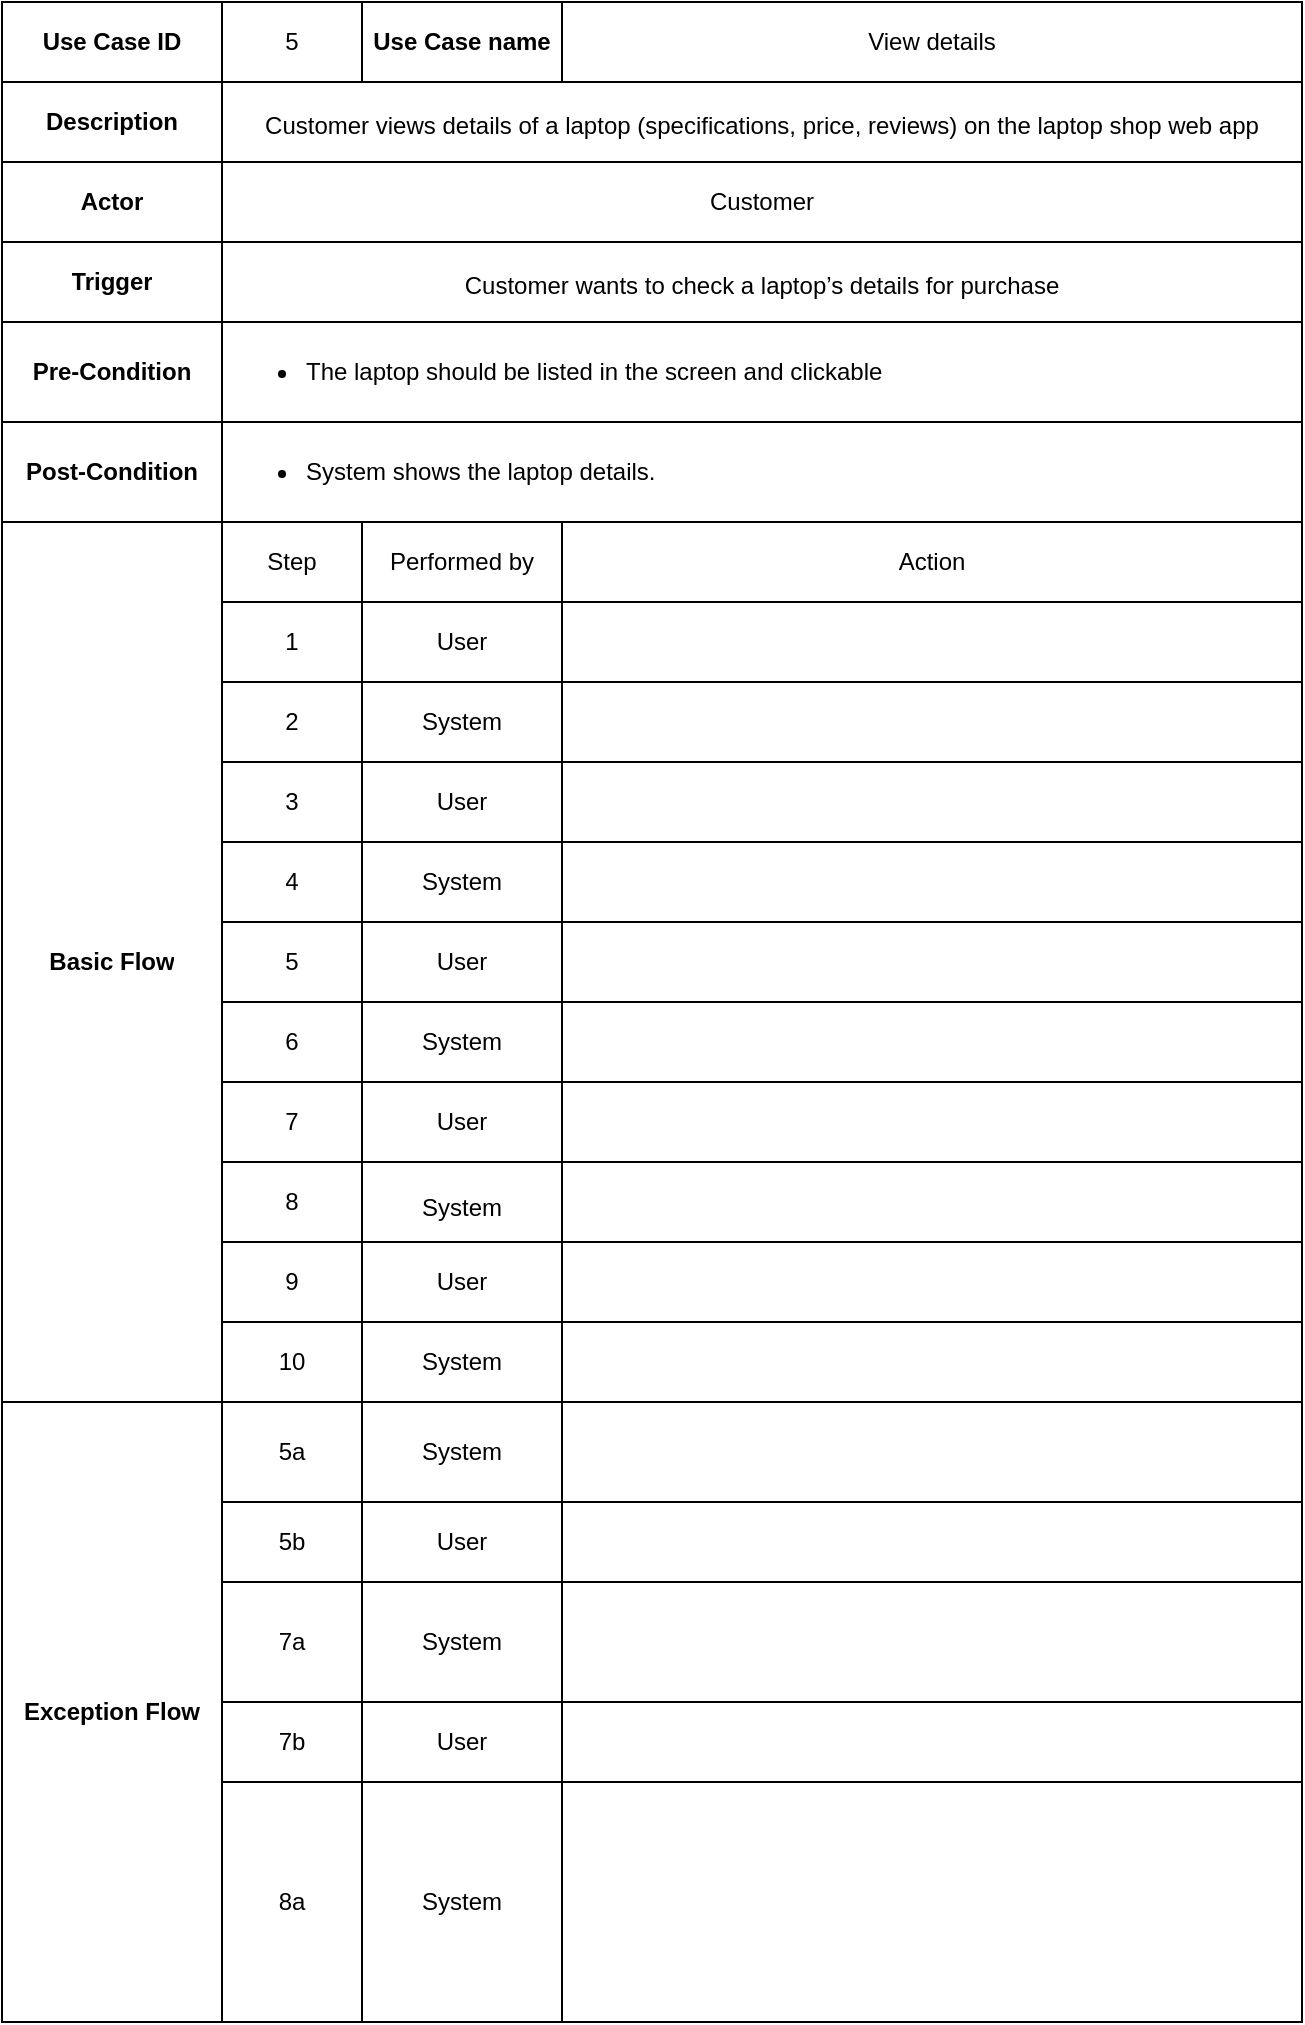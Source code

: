 <mxfile version="27.0.2">
  <diagram name="Page-1" id="ASFCGlIycIVfyBQZ6pwf">
    <mxGraphModel dx="843" dy="532" grid="1" gridSize="10" guides="1" tooltips="1" connect="1" arrows="1" fold="1" page="1" pageScale="1" pageWidth="850" pageHeight="1100" math="0" shadow="0">
      <root>
        <mxCell id="0" />
        <mxCell id="1" parent="0" />
        <mxCell id="yJRBSIRvezlMBspHAgBc-1" value="" style="shape=table;startSize=0;container=1;collapsible=0;childLayout=tableLayout;" parent="1" vertex="1">
          <mxGeometry x="90" y="160" width="650" height="1010.0" as="geometry" />
        </mxCell>
        <mxCell id="yJRBSIRvezlMBspHAgBc-2" value="" style="shape=tableRow;horizontal=0;startSize=0;swimlaneHead=0;swimlaneBody=0;strokeColor=inherit;top=0;left=0;bottom=0;right=0;collapsible=0;dropTarget=0;fillColor=none;points=[[0,0.5],[1,0.5]];portConstraint=eastwest;" parent="yJRBSIRvezlMBspHAgBc-1" vertex="1">
          <mxGeometry width="650" height="40" as="geometry" />
        </mxCell>
        <mxCell id="yJRBSIRvezlMBspHAgBc-3" value="Use Case ID" style="shape=partialRectangle;html=1;whiteSpace=wrap;connectable=0;strokeColor=inherit;overflow=hidden;fillColor=none;top=0;left=0;bottom=0;right=0;pointerEvents=1;fontStyle=1" parent="yJRBSIRvezlMBspHAgBc-2" vertex="1">
          <mxGeometry width="110" height="40" as="geometry">
            <mxRectangle width="110" height="40" as="alternateBounds" />
          </mxGeometry>
        </mxCell>
        <mxCell id="yJRBSIRvezlMBspHAgBc-4" value="5" style="shape=partialRectangle;html=1;whiteSpace=wrap;connectable=0;strokeColor=inherit;overflow=hidden;fillColor=none;top=0;left=0;bottom=0;right=0;pointerEvents=1;" parent="yJRBSIRvezlMBspHAgBc-2" vertex="1">
          <mxGeometry x="110" width="70" height="40" as="geometry">
            <mxRectangle width="70" height="40" as="alternateBounds" />
          </mxGeometry>
        </mxCell>
        <mxCell id="yJRBSIRvezlMBspHAgBc-5" value="Use Case name" style="shape=partialRectangle;html=1;whiteSpace=wrap;connectable=0;strokeColor=inherit;overflow=hidden;fillColor=none;top=0;left=0;bottom=0;right=0;pointerEvents=1;fontStyle=1" parent="yJRBSIRvezlMBspHAgBc-2" vertex="1">
          <mxGeometry x="180" width="100" height="40" as="geometry">
            <mxRectangle width="100" height="40" as="alternateBounds" />
          </mxGeometry>
        </mxCell>
        <mxCell id="yJRBSIRvezlMBspHAgBc-6" value="View details" style="shape=partialRectangle;html=1;whiteSpace=wrap;connectable=0;strokeColor=inherit;overflow=hidden;fillColor=none;top=0;left=0;bottom=0;right=0;pointerEvents=1;" parent="yJRBSIRvezlMBspHAgBc-2" vertex="1">
          <mxGeometry x="280" width="370" height="40" as="geometry">
            <mxRectangle width="370" height="40" as="alternateBounds" />
          </mxGeometry>
        </mxCell>
        <mxCell id="yJRBSIRvezlMBspHAgBc-7" style="shape=tableRow;horizontal=0;startSize=0;swimlaneHead=0;swimlaneBody=0;strokeColor=inherit;top=0;left=0;bottom=0;right=0;collapsible=0;dropTarget=0;fillColor=none;points=[[0,0.5],[1,0.5]];portConstraint=eastwest;align=left;" parent="yJRBSIRvezlMBspHAgBc-1" vertex="1">
          <mxGeometry y="40" width="650" height="40" as="geometry" />
        </mxCell>
        <mxCell id="yJRBSIRvezlMBspHAgBc-8" value="Description" style="shape=partialRectangle;html=1;whiteSpace=wrap;connectable=0;strokeColor=inherit;overflow=hidden;fillColor=none;top=0;left=0;bottom=0;right=0;pointerEvents=1;fontStyle=1" parent="yJRBSIRvezlMBspHAgBc-7" vertex="1">
          <mxGeometry width="110" height="40" as="geometry">
            <mxRectangle width="110" height="40" as="alternateBounds" />
          </mxGeometry>
        </mxCell>
        <mxCell id="yJRBSIRvezlMBspHAgBc-9" value="&lt;p style=&quot;white-space: pre-wrap;&quot; dir=&quot;auto&quot;&gt;Customer views details of a laptop (specifications, price, reviews) on the laptop shop web app&lt;/p&gt;" style="shape=partialRectangle;html=1;whiteSpace=wrap;connectable=0;strokeColor=inherit;overflow=hidden;fillColor=none;top=0;left=0;bottom=0;right=0;pointerEvents=1;rowspan=1;colspan=3;align=center;spacingLeft=0;spacing=2;spacingRight=0;spacingBottom=0;spacingTop=0;" parent="yJRBSIRvezlMBspHAgBc-7" vertex="1">
          <mxGeometry x="110" width="540" height="40" as="geometry">
            <mxRectangle width="70" height="40" as="alternateBounds" />
          </mxGeometry>
        </mxCell>
        <mxCell id="yJRBSIRvezlMBspHAgBc-10" style="shape=partialRectangle;html=1;whiteSpace=wrap;connectable=0;strokeColor=inherit;overflow=hidden;fillColor=none;top=0;left=0;bottom=0;right=0;pointerEvents=1;" parent="yJRBSIRvezlMBspHAgBc-7" vertex="1" visible="0">
          <mxGeometry x="180" width="100" height="40" as="geometry">
            <mxRectangle width="100" height="40" as="alternateBounds" />
          </mxGeometry>
        </mxCell>
        <mxCell id="yJRBSIRvezlMBspHAgBc-11" style="shape=partialRectangle;html=1;whiteSpace=wrap;connectable=0;strokeColor=inherit;overflow=hidden;fillColor=none;top=0;left=0;bottom=0;right=0;pointerEvents=1;" parent="yJRBSIRvezlMBspHAgBc-7" vertex="1" visible="0">
          <mxGeometry x="280" width="370" height="40" as="geometry">
            <mxRectangle width="370" height="40" as="alternateBounds" />
          </mxGeometry>
        </mxCell>
        <mxCell id="yJRBSIRvezlMBspHAgBc-12" value="" style="shape=tableRow;horizontal=0;startSize=0;swimlaneHead=0;swimlaneBody=0;strokeColor=inherit;top=0;left=0;bottom=0;right=0;collapsible=0;dropTarget=0;fillColor=none;points=[[0,0.5],[1,0.5]];portConstraint=eastwest;" parent="yJRBSIRvezlMBspHAgBc-1" vertex="1">
          <mxGeometry y="80" width="650" height="40" as="geometry" />
        </mxCell>
        <mxCell id="yJRBSIRvezlMBspHAgBc-13" value="Actor" style="shape=partialRectangle;html=1;whiteSpace=wrap;connectable=0;strokeColor=inherit;overflow=hidden;fillColor=none;top=0;left=0;bottom=0;right=0;pointerEvents=1;fontStyle=1" parent="yJRBSIRvezlMBspHAgBc-12" vertex="1">
          <mxGeometry width="110" height="40" as="geometry">
            <mxRectangle width="110" height="40" as="alternateBounds" />
          </mxGeometry>
        </mxCell>
        <mxCell id="yJRBSIRvezlMBspHAgBc-14" value="Customer" style="shape=partialRectangle;html=1;whiteSpace=wrap;connectable=0;strokeColor=inherit;overflow=hidden;fillColor=none;top=0;left=0;bottom=0;right=0;pointerEvents=1;rowspan=1;colspan=3;align=center;spacingLeft=0;spacing=2;spacingRight=0;spacingBottom=0;spacingTop=0;" parent="yJRBSIRvezlMBspHAgBc-12" vertex="1">
          <mxGeometry x="110" width="540" height="40" as="geometry">
            <mxRectangle width="70" height="40" as="alternateBounds" />
          </mxGeometry>
        </mxCell>
        <mxCell id="yJRBSIRvezlMBspHAgBc-15" value="" style="shape=partialRectangle;html=1;whiteSpace=wrap;connectable=0;strokeColor=inherit;overflow=hidden;fillColor=none;top=0;left=0;bottom=0;right=0;pointerEvents=1;" parent="yJRBSIRvezlMBspHAgBc-12" vertex="1" visible="0">
          <mxGeometry x="180" width="100" height="40" as="geometry">
            <mxRectangle width="100" height="40" as="alternateBounds" />
          </mxGeometry>
        </mxCell>
        <mxCell id="yJRBSIRvezlMBspHAgBc-16" value="" style="shape=partialRectangle;html=1;whiteSpace=wrap;connectable=0;strokeColor=inherit;overflow=hidden;fillColor=none;top=0;left=0;bottom=0;right=0;pointerEvents=1;" parent="yJRBSIRvezlMBspHAgBc-12" vertex="1" visible="0">
          <mxGeometry x="280" width="370" height="40" as="geometry">
            <mxRectangle width="370" height="40" as="alternateBounds" />
          </mxGeometry>
        </mxCell>
        <mxCell id="yJRBSIRvezlMBspHAgBc-17" style="shape=tableRow;horizontal=0;startSize=0;swimlaneHead=0;swimlaneBody=0;strokeColor=inherit;top=0;left=0;bottom=0;right=0;collapsible=0;dropTarget=0;fillColor=none;points=[[0,0.5],[1,0.5]];portConstraint=eastwest;" parent="yJRBSIRvezlMBspHAgBc-1" vertex="1">
          <mxGeometry y="120" width="650" height="40" as="geometry" />
        </mxCell>
        <mxCell id="yJRBSIRvezlMBspHAgBc-18" value="Trigger" style="shape=partialRectangle;html=1;whiteSpace=wrap;connectable=0;strokeColor=inherit;overflow=hidden;fillColor=none;top=0;left=0;bottom=0;right=0;pointerEvents=1;fontStyle=1" parent="yJRBSIRvezlMBspHAgBc-17" vertex="1">
          <mxGeometry width="110" height="40" as="geometry">
            <mxRectangle width="110" height="40" as="alternateBounds" />
          </mxGeometry>
        </mxCell>
        <mxCell id="yJRBSIRvezlMBspHAgBc-19" value="&lt;p style=&quot;white-space: pre-wrap;&quot; dir=&quot;auto&quot;&gt;Customer wants to check a laptop’s details for purchase&lt;/p&gt;" style="shape=partialRectangle;html=1;whiteSpace=wrap;connectable=0;strokeColor=inherit;overflow=hidden;fillColor=none;top=0;left=0;bottom=0;right=0;pointerEvents=1;rowspan=1;colspan=3;align=center;spacingLeft=0;spacing=2;spacingRight=0;spacingBottom=0;spacingTop=0;" parent="yJRBSIRvezlMBspHAgBc-17" vertex="1">
          <mxGeometry x="110" width="540" height="40" as="geometry">
            <mxRectangle width="70" height="40" as="alternateBounds" />
          </mxGeometry>
        </mxCell>
        <mxCell id="yJRBSIRvezlMBspHAgBc-20" style="shape=partialRectangle;html=1;whiteSpace=wrap;connectable=0;strokeColor=inherit;overflow=hidden;fillColor=none;top=0;left=0;bottom=0;right=0;pointerEvents=1;" parent="yJRBSIRvezlMBspHAgBc-17" vertex="1" visible="0">
          <mxGeometry x="180" width="100" height="40" as="geometry">
            <mxRectangle width="100" height="40" as="alternateBounds" />
          </mxGeometry>
        </mxCell>
        <mxCell id="yJRBSIRvezlMBspHAgBc-21" style="shape=partialRectangle;html=1;whiteSpace=wrap;connectable=0;strokeColor=inherit;overflow=hidden;fillColor=none;top=0;left=0;bottom=0;right=0;pointerEvents=1;" parent="yJRBSIRvezlMBspHAgBc-17" vertex="1" visible="0">
          <mxGeometry x="280" width="370" height="40" as="geometry">
            <mxRectangle width="370" height="40" as="alternateBounds" />
          </mxGeometry>
        </mxCell>
        <mxCell id="yJRBSIRvezlMBspHAgBc-22" value="" style="shape=tableRow;horizontal=0;startSize=0;swimlaneHead=0;swimlaneBody=0;strokeColor=inherit;top=0;left=0;bottom=0;right=0;collapsible=0;dropTarget=0;fillColor=none;points=[[0,0.5],[1,0.5]];portConstraint=eastwest;" parent="yJRBSIRvezlMBspHAgBc-1" vertex="1">
          <mxGeometry y="160" width="650" height="50" as="geometry" />
        </mxCell>
        <mxCell id="yJRBSIRvezlMBspHAgBc-23" value="Pre-Condition" style="shape=partialRectangle;html=1;whiteSpace=wrap;connectable=0;strokeColor=inherit;overflow=hidden;fillColor=none;top=0;left=0;bottom=0;right=0;pointerEvents=1;fontStyle=1" parent="yJRBSIRvezlMBspHAgBc-22" vertex="1">
          <mxGeometry width="110" height="50" as="geometry">
            <mxRectangle width="110" height="50" as="alternateBounds" />
          </mxGeometry>
        </mxCell>
        <mxCell id="yJRBSIRvezlMBspHAgBc-24" value="&lt;div align=&quot;left&quot;&gt;&lt;ul&gt;&lt;li&gt;The laptop should be listed in the screen and clickable&lt;/li&gt;&lt;/ul&gt;&lt;/div&gt;" style="shape=partialRectangle;html=1;whiteSpace=wrap;connectable=0;strokeColor=inherit;overflow=hidden;fillColor=none;top=0;left=0;bottom=0;right=0;pointerEvents=1;rowspan=1;colspan=3;align=left;spacingLeft=0;spacing=2;spacingRight=0;spacingBottom=0;spacingTop=0;" parent="yJRBSIRvezlMBspHAgBc-22" vertex="1">
          <mxGeometry x="110" width="540" height="50" as="geometry">
            <mxRectangle width="70" height="50" as="alternateBounds" />
          </mxGeometry>
        </mxCell>
        <mxCell id="yJRBSIRvezlMBspHAgBc-25" value="" style="shape=partialRectangle;html=1;whiteSpace=wrap;connectable=0;strokeColor=inherit;overflow=hidden;fillColor=none;top=0;left=0;bottom=0;right=0;pointerEvents=1;" parent="yJRBSIRvezlMBspHAgBc-22" vertex="1" visible="0">
          <mxGeometry x="180" width="100" height="50" as="geometry">
            <mxRectangle width="100" height="50" as="alternateBounds" />
          </mxGeometry>
        </mxCell>
        <mxCell id="yJRBSIRvezlMBspHAgBc-26" value="" style="shape=partialRectangle;html=1;whiteSpace=wrap;connectable=0;strokeColor=inherit;overflow=hidden;fillColor=none;top=0;left=0;bottom=0;right=0;pointerEvents=1;" parent="yJRBSIRvezlMBspHAgBc-22" vertex="1" visible="0">
          <mxGeometry x="280" width="370" height="50" as="geometry">
            <mxRectangle width="370" height="50" as="alternateBounds" />
          </mxGeometry>
        </mxCell>
        <mxCell id="yJRBSIRvezlMBspHAgBc-27" style="shape=tableRow;horizontal=0;startSize=0;swimlaneHead=0;swimlaneBody=0;strokeColor=inherit;top=0;left=0;bottom=0;right=0;collapsible=0;dropTarget=0;fillColor=none;points=[[0,0.5],[1,0.5]];portConstraint=eastwest;" parent="yJRBSIRvezlMBspHAgBc-1" vertex="1">
          <mxGeometry y="210" width="650" height="50" as="geometry" />
        </mxCell>
        <mxCell id="yJRBSIRvezlMBspHAgBc-28" value="&lt;div&gt;Post-Condition&lt;/div&gt;" style="shape=partialRectangle;html=1;whiteSpace=wrap;connectable=0;strokeColor=inherit;overflow=hidden;fillColor=none;top=0;left=0;bottom=0;right=0;pointerEvents=1;fontStyle=1" parent="yJRBSIRvezlMBspHAgBc-27" vertex="1">
          <mxGeometry width="110" height="50" as="geometry">
            <mxRectangle width="110" height="50" as="alternateBounds" />
          </mxGeometry>
        </mxCell>
        <mxCell id="yJRBSIRvezlMBspHAgBc-29" value="&lt;ul dir=&quot;auto&quot;&gt;&lt;li style=&quot;white-space: pre-wrap;&quot;&gt;System shows the laptop details.&lt;/li&gt;&lt;/ul&gt;" style="shape=partialRectangle;html=1;whiteSpace=wrap;connectable=0;strokeColor=inherit;overflow=hidden;fillColor=none;top=0;left=0;bottom=0;right=0;pointerEvents=1;rowspan=1;colspan=3;align=left;spacingLeft=0;spacing=2;" parent="yJRBSIRvezlMBspHAgBc-27" vertex="1">
          <mxGeometry x="110" width="540" height="50" as="geometry">
            <mxRectangle width="70" height="50" as="alternateBounds" />
          </mxGeometry>
        </mxCell>
        <mxCell id="yJRBSIRvezlMBspHAgBc-30" style="shape=partialRectangle;html=1;whiteSpace=wrap;connectable=0;strokeColor=inherit;overflow=hidden;fillColor=none;top=0;left=0;bottom=0;right=0;pointerEvents=1;" parent="yJRBSIRvezlMBspHAgBc-27" vertex="1" visible="0">
          <mxGeometry x="180" width="100" height="50" as="geometry">
            <mxRectangle width="100" height="50" as="alternateBounds" />
          </mxGeometry>
        </mxCell>
        <mxCell id="yJRBSIRvezlMBspHAgBc-31" style="shape=partialRectangle;html=1;whiteSpace=wrap;connectable=0;strokeColor=inherit;overflow=hidden;fillColor=none;top=0;left=0;bottom=0;right=0;pointerEvents=1;" parent="yJRBSIRvezlMBspHAgBc-27" vertex="1" visible="0">
          <mxGeometry x="280" width="370" height="50" as="geometry">
            <mxRectangle width="370" height="50" as="alternateBounds" />
          </mxGeometry>
        </mxCell>
        <mxCell id="yJRBSIRvezlMBspHAgBc-32" value="" style="shape=tableRow;horizontal=0;startSize=0;swimlaneHead=0;swimlaneBody=0;strokeColor=inherit;top=0;left=0;bottom=0;right=0;collapsible=0;dropTarget=0;fillColor=none;points=[[0,0.5],[1,0.5]];portConstraint=eastwest;" parent="yJRBSIRvezlMBspHAgBc-1" vertex="1">
          <mxGeometry y="260" width="650" height="40" as="geometry" />
        </mxCell>
        <mxCell id="yJRBSIRvezlMBspHAgBc-33" value="Basic Flow" style="shape=partialRectangle;html=1;whiteSpace=wrap;connectable=0;strokeColor=inherit;overflow=hidden;fillColor=none;top=0;left=0;bottom=0;right=0;pointerEvents=1;fontStyle=1;rowspan=11;colspan=1;" parent="yJRBSIRvezlMBspHAgBc-32" vertex="1">
          <mxGeometry width="110" height="440" as="geometry">
            <mxRectangle width="110" height="40" as="alternateBounds" />
          </mxGeometry>
        </mxCell>
        <mxCell id="yJRBSIRvezlMBspHAgBc-34" value="Step" style="shape=partialRectangle;html=1;whiteSpace=wrap;connectable=0;strokeColor=inherit;overflow=hidden;fillColor=none;top=0;left=0;bottom=0;right=0;pointerEvents=1;" parent="yJRBSIRvezlMBspHAgBc-32" vertex="1">
          <mxGeometry x="110" width="70" height="40" as="geometry">
            <mxRectangle width="70" height="40" as="alternateBounds" />
          </mxGeometry>
        </mxCell>
        <mxCell id="yJRBSIRvezlMBspHAgBc-35" value="Performed by" style="shape=partialRectangle;html=1;whiteSpace=wrap;connectable=0;strokeColor=inherit;overflow=hidden;fillColor=none;top=0;left=0;bottom=0;right=0;pointerEvents=1;" parent="yJRBSIRvezlMBspHAgBc-32" vertex="1">
          <mxGeometry x="180" width="100" height="40" as="geometry">
            <mxRectangle width="100" height="40" as="alternateBounds" />
          </mxGeometry>
        </mxCell>
        <mxCell id="yJRBSIRvezlMBspHAgBc-36" value="Action" style="shape=partialRectangle;html=1;whiteSpace=wrap;connectable=0;strokeColor=inherit;overflow=hidden;fillColor=none;top=0;left=0;bottom=0;right=0;pointerEvents=1;" parent="yJRBSIRvezlMBspHAgBc-32" vertex="1">
          <mxGeometry x="280" width="370" height="40" as="geometry">
            <mxRectangle width="370" height="40" as="alternateBounds" />
          </mxGeometry>
        </mxCell>
        <mxCell id="yJRBSIRvezlMBspHAgBc-37" style="shape=tableRow;horizontal=0;startSize=0;swimlaneHead=0;swimlaneBody=0;strokeColor=inherit;top=0;left=0;bottom=0;right=0;collapsible=0;dropTarget=0;fillColor=none;points=[[0,0.5],[1,0.5]];portConstraint=eastwest;" parent="yJRBSIRvezlMBspHAgBc-1" vertex="1">
          <mxGeometry y="300" width="650" height="40" as="geometry" />
        </mxCell>
        <mxCell id="yJRBSIRvezlMBspHAgBc-38" style="shape=partialRectangle;html=1;whiteSpace=wrap;connectable=0;strokeColor=inherit;overflow=hidden;fillColor=none;top=0;left=0;bottom=0;right=0;pointerEvents=1;fontStyle=1" parent="yJRBSIRvezlMBspHAgBc-37" vertex="1" visible="0">
          <mxGeometry width="110" height="40" as="geometry">
            <mxRectangle width="110" height="40" as="alternateBounds" />
          </mxGeometry>
        </mxCell>
        <mxCell id="yJRBSIRvezlMBspHAgBc-39" value="1" style="shape=partialRectangle;html=1;whiteSpace=wrap;connectable=0;strokeColor=inherit;overflow=hidden;fillColor=none;top=0;left=0;bottom=0;right=0;pointerEvents=1;" parent="yJRBSIRvezlMBspHAgBc-37" vertex="1">
          <mxGeometry x="110" width="70" height="40" as="geometry">
            <mxRectangle width="70" height="40" as="alternateBounds" />
          </mxGeometry>
        </mxCell>
        <mxCell id="yJRBSIRvezlMBspHAgBc-40" value="User" style="shape=partialRectangle;html=1;whiteSpace=wrap;connectable=0;strokeColor=inherit;overflow=hidden;fillColor=none;top=0;left=0;bottom=0;right=0;pointerEvents=1;" parent="yJRBSIRvezlMBspHAgBc-37" vertex="1">
          <mxGeometry x="180" width="100" height="40" as="geometry">
            <mxRectangle width="100" height="40" as="alternateBounds" />
          </mxGeometry>
        </mxCell>
        <mxCell id="yJRBSIRvezlMBspHAgBc-41" value="" style="shape=partialRectangle;html=1;whiteSpace=wrap;connectable=0;strokeColor=inherit;overflow=hidden;fillColor=none;top=0;left=0;bottom=0;right=0;pointerEvents=1;" parent="yJRBSIRvezlMBspHAgBc-37" vertex="1">
          <mxGeometry x="280" width="370" height="40" as="geometry">
            <mxRectangle width="370" height="40" as="alternateBounds" />
          </mxGeometry>
        </mxCell>
        <mxCell id="yJRBSIRvezlMBspHAgBc-42" style="shape=tableRow;horizontal=0;startSize=0;swimlaneHead=0;swimlaneBody=0;strokeColor=inherit;top=0;left=0;bottom=0;right=0;collapsible=0;dropTarget=0;fillColor=none;points=[[0,0.5],[1,0.5]];portConstraint=eastwest;" parent="yJRBSIRvezlMBspHAgBc-1" vertex="1">
          <mxGeometry y="340" width="650" height="40" as="geometry" />
        </mxCell>
        <mxCell id="yJRBSIRvezlMBspHAgBc-43" style="shape=partialRectangle;html=1;whiteSpace=wrap;connectable=0;strokeColor=inherit;overflow=hidden;fillColor=none;top=0;left=0;bottom=0;right=0;pointerEvents=1;fontStyle=1" parent="yJRBSIRvezlMBspHAgBc-42" vertex="1" visible="0">
          <mxGeometry width="110" height="40" as="geometry">
            <mxRectangle width="110" height="40" as="alternateBounds" />
          </mxGeometry>
        </mxCell>
        <mxCell id="yJRBSIRvezlMBspHAgBc-44" value="2" style="shape=partialRectangle;html=1;whiteSpace=wrap;connectable=0;strokeColor=inherit;overflow=hidden;fillColor=none;top=0;left=0;bottom=0;right=0;pointerEvents=1;" parent="yJRBSIRvezlMBspHAgBc-42" vertex="1">
          <mxGeometry x="110" width="70" height="40" as="geometry">
            <mxRectangle width="70" height="40" as="alternateBounds" />
          </mxGeometry>
        </mxCell>
        <mxCell id="yJRBSIRvezlMBspHAgBc-45" value="System" style="shape=partialRectangle;html=1;whiteSpace=wrap;connectable=0;strokeColor=inherit;overflow=hidden;fillColor=none;top=0;left=0;bottom=0;right=0;pointerEvents=1;" parent="yJRBSIRvezlMBspHAgBc-42" vertex="1">
          <mxGeometry x="180" width="100" height="40" as="geometry">
            <mxRectangle width="100" height="40" as="alternateBounds" />
          </mxGeometry>
        </mxCell>
        <mxCell id="yJRBSIRvezlMBspHAgBc-46" value="" style="shape=partialRectangle;html=1;whiteSpace=wrap;connectable=0;strokeColor=inherit;overflow=hidden;fillColor=none;top=0;left=0;bottom=0;right=0;pointerEvents=1;" parent="yJRBSIRvezlMBspHAgBc-42" vertex="1">
          <mxGeometry x="280" width="370" height="40" as="geometry">
            <mxRectangle width="370" height="40" as="alternateBounds" />
          </mxGeometry>
        </mxCell>
        <mxCell id="yJRBSIRvezlMBspHAgBc-47" value="" style="shape=tableRow;horizontal=0;startSize=0;swimlaneHead=0;swimlaneBody=0;strokeColor=inherit;top=0;left=0;bottom=0;right=0;collapsible=0;dropTarget=0;fillColor=none;points=[[0,0.5],[1,0.5]];portConstraint=eastwest;" parent="yJRBSIRvezlMBspHAgBc-1" vertex="1">
          <mxGeometry y="380" width="650" height="40" as="geometry" />
        </mxCell>
        <mxCell id="yJRBSIRvezlMBspHAgBc-48" value="" style="shape=partialRectangle;html=1;whiteSpace=wrap;connectable=0;strokeColor=inherit;overflow=hidden;fillColor=none;top=0;left=0;bottom=0;right=0;pointerEvents=1;" parent="yJRBSIRvezlMBspHAgBc-47" vertex="1" visible="0">
          <mxGeometry width="110" height="40" as="geometry">
            <mxRectangle width="110" height="40" as="alternateBounds" />
          </mxGeometry>
        </mxCell>
        <mxCell id="yJRBSIRvezlMBspHAgBc-49" value="3" style="shape=partialRectangle;html=1;whiteSpace=wrap;connectable=0;strokeColor=inherit;overflow=hidden;fillColor=none;top=0;left=0;bottom=0;right=0;pointerEvents=1;" parent="yJRBSIRvezlMBspHAgBc-47" vertex="1">
          <mxGeometry x="110" width="70" height="40" as="geometry">
            <mxRectangle width="70" height="40" as="alternateBounds" />
          </mxGeometry>
        </mxCell>
        <mxCell id="yJRBSIRvezlMBspHAgBc-50" value="User" style="shape=partialRectangle;html=1;whiteSpace=wrap;connectable=0;strokeColor=inherit;overflow=hidden;fillColor=none;top=0;left=0;bottom=0;right=0;pointerEvents=1;" parent="yJRBSIRvezlMBspHAgBc-47" vertex="1">
          <mxGeometry x="180" width="100" height="40" as="geometry">
            <mxRectangle width="100" height="40" as="alternateBounds" />
          </mxGeometry>
        </mxCell>
        <mxCell id="yJRBSIRvezlMBspHAgBc-51" value="" style="shape=partialRectangle;html=1;whiteSpace=wrap;connectable=0;strokeColor=inherit;overflow=hidden;fillColor=none;top=0;left=0;bottom=0;right=0;pointerEvents=1;" parent="yJRBSIRvezlMBspHAgBc-47" vertex="1">
          <mxGeometry x="280" width="370" height="40" as="geometry">
            <mxRectangle width="370" height="40" as="alternateBounds" />
          </mxGeometry>
        </mxCell>
        <mxCell id="yJRBSIRvezlMBspHAgBc-52" value="" style="shape=tableRow;horizontal=0;startSize=0;swimlaneHead=0;swimlaneBody=0;strokeColor=inherit;top=0;left=0;bottom=0;right=0;collapsible=0;dropTarget=0;fillColor=none;points=[[0,0.5],[1,0.5]];portConstraint=eastwest;" parent="yJRBSIRvezlMBspHAgBc-1" vertex="1">
          <mxGeometry y="420" width="650" height="40" as="geometry" />
        </mxCell>
        <mxCell id="yJRBSIRvezlMBspHAgBc-53" value="" style="shape=partialRectangle;html=1;whiteSpace=wrap;connectable=0;strokeColor=inherit;overflow=hidden;fillColor=none;top=0;left=0;bottom=0;right=0;pointerEvents=1;" parent="yJRBSIRvezlMBspHAgBc-52" vertex="1" visible="0">
          <mxGeometry width="110" height="40" as="geometry">
            <mxRectangle width="110" height="40" as="alternateBounds" />
          </mxGeometry>
        </mxCell>
        <mxCell id="yJRBSIRvezlMBspHAgBc-54" value="4" style="shape=partialRectangle;html=1;whiteSpace=wrap;connectable=0;strokeColor=inherit;overflow=hidden;fillColor=none;top=0;left=0;bottom=0;right=0;pointerEvents=1;" parent="yJRBSIRvezlMBspHAgBc-52" vertex="1">
          <mxGeometry x="110" width="70" height="40" as="geometry">
            <mxRectangle width="70" height="40" as="alternateBounds" />
          </mxGeometry>
        </mxCell>
        <mxCell id="yJRBSIRvezlMBspHAgBc-55" value="System" style="shape=partialRectangle;html=1;whiteSpace=wrap;connectable=0;strokeColor=inherit;overflow=hidden;fillColor=none;top=0;left=0;bottom=0;right=0;pointerEvents=1;" parent="yJRBSIRvezlMBspHAgBc-52" vertex="1">
          <mxGeometry x="180" width="100" height="40" as="geometry">
            <mxRectangle width="100" height="40" as="alternateBounds" />
          </mxGeometry>
        </mxCell>
        <mxCell id="yJRBSIRvezlMBspHAgBc-56" value="" style="shape=partialRectangle;html=1;whiteSpace=wrap;connectable=0;strokeColor=inherit;overflow=hidden;fillColor=none;top=0;left=0;bottom=0;right=0;pointerEvents=1;" parent="yJRBSIRvezlMBspHAgBc-52" vertex="1">
          <mxGeometry x="280" width="370" height="40" as="geometry">
            <mxRectangle width="370" height="40" as="alternateBounds" />
          </mxGeometry>
        </mxCell>
        <mxCell id="yJRBSIRvezlMBspHAgBc-57" value="" style="shape=tableRow;horizontal=0;startSize=0;swimlaneHead=0;swimlaneBody=0;strokeColor=inherit;top=0;left=0;bottom=0;right=0;collapsible=0;dropTarget=0;fillColor=none;points=[[0,0.5],[1,0.5]];portConstraint=eastwest;" parent="yJRBSIRvezlMBspHAgBc-1" vertex="1">
          <mxGeometry y="460" width="650" height="40" as="geometry" />
        </mxCell>
        <mxCell id="yJRBSIRvezlMBspHAgBc-58" value="" style="shape=partialRectangle;html=1;whiteSpace=wrap;connectable=0;strokeColor=inherit;overflow=hidden;fillColor=none;top=0;left=0;bottom=0;right=0;pointerEvents=1;" parent="yJRBSIRvezlMBspHAgBc-57" vertex="1" visible="0">
          <mxGeometry width="110" height="40" as="geometry">
            <mxRectangle width="110" height="40" as="alternateBounds" />
          </mxGeometry>
        </mxCell>
        <mxCell id="yJRBSIRvezlMBspHAgBc-59" value="5" style="shape=partialRectangle;html=1;whiteSpace=wrap;connectable=0;strokeColor=inherit;overflow=hidden;fillColor=none;top=0;left=0;bottom=0;right=0;pointerEvents=1;" parent="yJRBSIRvezlMBspHAgBc-57" vertex="1">
          <mxGeometry x="110" width="70" height="40" as="geometry">
            <mxRectangle width="70" height="40" as="alternateBounds" />
          </mxGeometry>
        </mxCell>
        <mxCell id="yJRBSIRvezlMBspHAgBc-60" value="User" style="shape=partialRectangle;html=1;whiteSpace=wrap;connectable=0;strokeColor=inherit;overflow=hidden;fillColor=none;top=0;left=0;bottom=0;right=0;pointerEvents=1;" parent="yJRBSIRvezlMBspHAgBc-57" vertex="1">
          <mxGeometry x="180" width="100" height="40" as="geometry">
            <mxRectangle width="100" height="40" as="alternateBounds" />
          </mxGeometry>
        </mxCell>
        <mxCell id="yJRBSIRvezlMBspHAgBc-61" value="" style="shape=partialRectangle;html=1;whiteSpace=wrap;connectable=0;strokeColor=inherit;overflow=hidden;fillColor=none;top=0;left=0;bottom=0;right=0;pointerEvents=1;" parent="yJRBSIRvezlMBspHAgBc-57" vertex="1">
          <mxGeometry x="280" width="370" height="40" as="geometry">
            <mxRectangle width="370" height="40" as="alternateBounds" />
          </mxGeometry>
        </mxCell>
        <mxCell id="yJRBSIRvezlMBspHAgBc-62" value="" style="shape=tableRow;horizontal=0;startSize=0;swimlaneHead=0;swimlaneBody=0;strokeColor=inherit;top=0;left=0;bottom=0;right=0;collapsible=0;dropTarget=0;fillColor=none;points=[[0,0.5],[1,0.5]];portConstraint=eastwest;" parent="yJRBSIRvezlMBspHAgBc-1" vertex="1">
          <mxGeometry y="500" width="650" height="40" as="geometry" />
        </mxCell>
        <mxCell id="yJRBSIRvezlMBspHAgBc-63" value="" style="shape=partialRectangle;html=1;whiteSpace=wrap;connectable=0;strokeColor=inherit;overflow=hidden;fillColor=none;top=0;left=0;bottom=0;right=0;pointerEvents=1;" parent="yJRBSIRvezlMBspHAgBc-62" vertex="1" visible="0">
          <mxGeometry width="110" height="40" as="geometry">
            <mxRectangle width="110" height="40" as="alternateBounds" />
          </mxGeometry>
        </mxCell>
        <mxCell id="yJRBSIRvezlMBspHAgBc-64" value="6" style="shape=partialRectangle;html=1;whiteSpace=wrap;connectable=0;strokeColor=inherit;overflow=hidden;fillColor=none;top=0;left=0;bottom=0;right=0;pointerEvents=1;" parent="yJRBSIRvezlMBspHAgBc-62" vertex="1">
          <mxGeometry x="110" width="70" height="40" as="geometry">
            <mxRectangle width="70" height="40" as="alternateBounds" />
          </mxGeometry>
        </mxCell>
        <mxCell id="yJRBSIRvezlMBspHAgBc-65" value="System" style="shape=partialRectangle;html=1;whiteSpace=wrap;connectable=0;strokeColor=inherit;overflow=hidden;fillColor=none;top=0;left=0;bottom=0;right=0;pointerEvents=1;" parent="yJRBSIRvezlMBspHAgBc-62" vertex="1">
          <mxGeometry x="180" width="100" height="40" as="geometry">
            <mxRectangle width="100" height="40" as="alternateBounds" />
          </mxGeometry>
        </mxCell>
        <mxCell id="yJRBSIRvezlMBspHAgBc-66" value="" style="shape=partialRectangle;html=1;whiteSpace=wrap;connectable=0;strokeColor=inherit;overflow=hidden;fillColor=none;top=0;left=0;bottom=0;right=0;pointerEvents=1;" parent="yJRBSIRvezlMBspHAgBc-62" vertex="1">
          <mxGeometry x="280" width="370" height="40" as="geometry">
            <mxRectangle width="370" height="40" as="alternateBounds" />
          </mxGeometry>
        </mxCell>
        <mxCell id="yJRBSIRvezlMBspHAgBc-67" value="" style="shape=tableRow;horizontal=0;startSize=0;swimlaneHead=0;swimlaneBody=0;strokeColor=inherit;top=0;left=0;bottom=0;right=0;collapsible=0;dropTarget=0;fillColor=none;points=[[0,0.5],[1,0.5]];portConstraint=eastwest;" parent="yJRBSIRvezlMBspHAgBc-1" vertex="1">
          <mxGeometry y="540" width="650" height="40" as="geometry" />
        </mxCell>
        <mxCell id="yJRBSIRvezlMBspHAgBc-68" value="" style="shape=partialRectangle;html=1;whiteSpace=wrap;connectable=0;strokeColor=inherit;overflow=hidden;fillColor=none;top=0;left=0;bottom=0;right=0;pointerEvents=1;" parent="yJRBSIRvezlMBspHAgBc-67" vertex="1" visible="0">
          <mxGeometry width="110" height="40" as="geometry">
            <mxRectangle width="110" height="40" as="alternateBounds" />
          </mxGeometry>
        </mxCell>
        <mxCell id="yJRBSIRvezlMBspHAgBc-69" value="7" style="shape=partialRectangle;html=1;whiteSpace=wrap;connectable=0;strokeColor=inherit;overflow=hidden;fillColor=none;top=0;left=0;bottom=0;right=0;pointerEvents=1;" parent="yJRBSIRvezlMBspHAgBc-67" vertex="1">
          <mxGeometry x="110" width="70" height="40" as="geometry">
            <mxRectangle width="70" height="40" as="alternateBounds" />
          </mxGeometry>
        </mxCell>
        <mxCell id="yJRBSIRvezlMBspHAgBc-70" value="User" style="shape=partialRectangle;html=1;whiteSpace=wrap;connectable=0;strokeColor=inherit;overflow=hidden;fillColor=none;top=0;left=0;bottom=0;right=0;pointerEvents=1;" parent="yJRBSIRvezlMBspHAgBc-67" vertex="1">
          <mxGeometry x="180" width="100" height="40" as="geometry">
            <mxRectangle width="100" height="40" as="alternateBounds" />
          </mxGeometry>
        </mxCell>
        <mxCell id="yJRBSIRvezlMBspHAgBc-71" value="" style="shape=partialRectangle;html=1;whiteSpace=wrap;connectable=0;strokeColor=inherit;overflow=hidden;fillColor=none;top=0;left=0;bottom=0;right=0;pointerEvents=1;" parent="yJRBSIRvezlMBspHAgBc-67" vertex="1">
          <mxGeometry x="280" width="370" height="40" as="geometry">
            <mxRectangle width="370" height="40" as="alternateBounds" />
          </mxGeometry>
        </mxCell>
        <mxCell id="yJRBSIRvezlMBspHAgBc-72" value="" style="shape=tableRow;horizontal=0;startSize=0;swimlaneHead=0;swimlaneBody=0;strokeColor=inherit;top=0;left=0;bottom=0;right=0;collapsible=0;dropTarget=0;fillColor=none;points=[[0,0.5],[1,0.5]];portConstraint=eastwest;" parent="yJRBSIRvezlMBspHAgBc-1" vertex="1">
          <mxGeometry y="580" width="650" height="40" as="geometry" />
        </mxCell>
        <mxCell id="yJRBSIRvezlMBspHAgBc-73" value="" style="shape=partialRectangle;html=1;whiteSpace=wrap;connectable=0;strokeColor=inherit;overflow=hidden;fillColor=none;top=0;left=0;bottom=0;right=0;pointerEvents=1;" parent="yJRBSIRvezlMBspHAgBc-72" vertex="1" visible="0">
          <mxGeometry width="110" height="40" as="geometry">
            <mxRectangle width="110" height="40" as="alternateBounds" />
          </mxGeometry>
        </mxCell>
        <mxCell id="yJRBSIRvezlMBspHAgBc-74" value="8" style="shape=partialRectangle;html=1;whiteSpace=wrap;connectable=0;strokeColor=inherit;overflow=hidden;fillColor=none;top=0;left=0;bottom=0;right=0;pointerEvents=1;" parent="yJRBSIRvezlMBspHAgBc-72" vertex="1">
          <mxGeometry x="110" width="70" height="40" as="geometry">
            <mxRectangle width="70" height="40" as="alternateBounds" />
          </mxGeometry>
        </mxCell>
        <mxCell id="yJRBSIRvezlMBspHAgBc-75" value="&lt;table&gt;&lt;tbody&gt;&lt;tr&gt;&lt;td data-end=&quot;998&quot; data-start=&quot;991&quot; class=&quot;max-w-[calc(var(--thread-content-max-width)*2/3)]&quot;&gt;&lt;/td&gt;&lt;/tr&gt;&lt;/tbody&gt;&lt;/table&gt;&lt;table&gt;&lt;tbody&gt;&lt;tr&gt;&lt;td data-end=&quot;1013&quot; data-start=&quot;998&quot; class=&quot;max-w-[calc(var(--thread-content-max-width)*2/3)]&quot;&gt;System&lt;/td&gt;&lt;/tr&gt;&lt;/tbody&gt;&lt;/table&gt;" style="shape=partialRectangle;html=1;whiteSpace=wrap;connectable=0;strokeColor=inherit;overflow=hidden;fillColor=none;top=0;left=0;bottom=0;right=0;pointerEvents=1;" parent="yJRBSIRvezlMBspHAgBc-72" vertex="1">
          <mxGeometry x="180" width="100" height="40" as="geometry">
            <mxRectangle width="100" height="40" as="alternateBounds" />
          </mxGeometry>
        </mxCell>
        <mxCell id="yJRBSIRvezlMBspHAgBc-76" value="" style="shape=partialRectangle;html=1;whiteSpace=wrap;connectable=0;strokeColor=inherit;overflow=hidden;fillColor=none;top=0;left=0;bottom=0;right=0;pointerEvents=1;" parent="yJRBSIRvezlMBspHAgBc-72" vertex="1">
          <mxGeometry x="280" width="370" height="40" as="geometry">
            <mxRectangle width="370" height="40" as="alternateBounds" />
          </mxGeometry>
        </mxCell>
        <mxCell id="yJRBSIRvezlMBspHAgBc-77" style="shape=tableRow;horizontal=0;startSize=0;swimlaneHead=0;swimlaneBody=0;strokeColor=inherit;top=0;left=0;bottom=0;right=0;collapsible=0;dropTarget=0;fillColor=none;points=[[0,0.5],[1,0.5]];portConstraint=eastwest;" parent="yJRBSIRvezlMBspHAgBc-1" vertex="1">
          <mxGeometry y="620" width="650" height="40" as="geometry" />
        </mxCell>
        <mxCell id="yJRBSIRvezlMBspHAgBc-78" style="shape=partialRectangle;html=1;whiteSpace=wrap;connectable=0;strokeColor=inherit;overflow=hidden;fillColor=none;top=0;left=0;bottom=0;right=0;pointerEvents=1;" parent="yJRBSIRvezlMBspHAgBc-77" vertex="1" visible="0">
          <mxGeometry width="110" height="40" as="geometry">
            <mxRectangle width="110" height="40" as="alternateBounds" />
          </mxGeometry>
        </mxCell>
        <mxCell id="yJRBSIRvezlMBspHAgBc-79" value="9" style="shape=partialRectangle;html=1;whiteSpace=wrap;connectable=0;strokeColor=inherit;overflow=hidden;fillColor=none;top=0;left=0;bottom=0;right=0;pointerEvents=1;" parent="yJRBSIRvezlMBspHAgBc-77" vertex="1">
          <mxGeometry x="110" width="70" height="40" as="geometry">
            <mxRectangle width="70" height="40" as="alternateBounds" />
          </mxGeometry>
        </mxCell>
        <mxCell id="yJRBSIRvezlMBspHAgBc-80" value="User" style="shape=partialRectangle;html=1;whiteSpace=wrap;connectable=0;strokeColor=inherit;overflow=hidden;fillColor=none;top=0;left=0;bottom=0;right=0;pointerEvents=1;" parent="yJRBSIRvezlMBspHAgBc-77" vertex="1">
          <mxGeometry x="180" width="100" height="40" as="geometry">
            <mxRectangle width="100" height="40" as="alternateBounds" />
          </mxGeometry>
        </mxCell>
        <mxCell id="yJRBSIRvezlMBspHAgBc-81" value="" style="shape=partialRectangle;html=1;whiteSpace=wrap;connectable=0;strokeColor=inherit;overflow=hidden;fillColor=none;top=0;left=0;bottom=0;right=0;pointerEvents=1;" parent="yJRBSIRvezlMBspHAgBc-77" vertex="1">
          <mxGeometry x="280" width="370" height="40" as="geometry">
            <mxRectangle width="370" height="40" as="alternateBounds" />
          </mxGeometry>
        </mxCell>
        <mxCell id="yJRBSIRvezlMBspHAgBc-82" style="shape=tableRow;horizontal=0;startSize=0;swimlaneHead=0;swimlaneBody=0;strokeColor=inherit;top=0;left=0;bottom=0;right=0;collapsible=0;dropTarget=0;fillColor=none;points=[[0,0.5],[1,0.5]];portConstraint=eastwest;" parent="yJRBSIRvezlMBspHAgBc-1" vertex="1">
          <mxGeometry y="660" width="650" height="40" as="geometry" />
        </mxCell>
        <mxCell id="yJRBSIRvezlMBspHAgBc-83" style="shape=partialRectangle;html=1;whiteSpace=wrap;connectable=0;strokeColor=inherit;overflow=hidden;fillColor=none;top=0;left=0;bottom=0;right=0;pointerEvents=1;" parent="yJRBSIRvezlMBspHAgBc-82" vertex="1" visible="0">
          <mxGeometry width="110" height="40" as="geometry">
            <mxRectangle width="110" height="40" as="alternateBounds" />
          </mxGeometry>
        </mxCell>
        <mxCell id="yJRBSIRvezlMBspHAgBc-84" value="10" style="shape=partialRectangle;html=1;whiteSpace=wrap;connectable=0;strokeColor=inherit;overflow=hidden;fillColor=none;top=0;left=0;bottom=0;right=0;pointerEvents=1;" parent="yJRBSIRvezlMBspHAgBc-82" vertex="1">
          <mxGeometry x="110" width="70" height="40" as="geometry">
            <mxRectangle width="70" height="40" as="alternateBounds" />
          </mxGeometry>
        </mxCell>
        <mxCell id="yJRBSIRvezlMBspHAgBc-85" value="System" style="shape=partialRectangle;html=1;whiteSpace=wrap;connectable=0;strokeColor=inherit;overflow=hidden;fillColor=none;top=0;left=0;bottom=0;right=0;pointerEvents=1;" parent="yJRBSIRvezlMBspHAgBc-82" vertex="1">
          <mxGeometry x="180" width="100" height="40" as="geometry">
            <mxRectangle width="100" height="40" as="alternateBounds" />
          </mxGeometry>
        </mxCell>
        <mxCell id="yJRBSIRvezlMBspHAgBc-86" value="" style="shape=partialRectangle;html=1;whiteSpace=wrap;connectable=0;strokeColor=inherit;overflow=hidden;fillColor=none;top=0;left=0;bottom=0;right=0;pointerEvents=1;" parent="yJRBSIRvezlMBspHAgBc-82" vertex="1">
          <mxGeometry x="280" width="370" height="40" as="geometry">
            <mxRectangle width="370" height="40" as="alternateBounds" />
          </mxGeometry>
        </mxCell>
        <mxCell id="yJRBSIRvezlMBspHAgBc-87" value="" style="shape=tableRow;horizontal=0;startSize=0;swimlaneHead=0;swimlaneBody=0;strokeColor=inherit;top=0;left=0;bottom=0;right=0;collapsible=0;dropTarget=0;fillColor=none;points=[[0,0.5],[1,0.5]];portConstraint=eastwest;" parent="yJRBSIRvezlMBspHAgBc-1" vertex="1">
          <mxGeometry y="700" width="650" height="50" as="geometry" />
        </mxCell>
        <mxCell id="yJRBSIRvezlMBspHAgBc-88" value="Exception Flow" style="shape=partialRectangle;html=1;whiteSpace=wrap;connectable=0;strokeColor=inherit;overflow=hidden;fillColor=none;top=0;left=0;bottom=0;right=0;pointerEvents=1;fontStyle=1;rowspan=5;colspan=1;" parent="yJRBSIRvezlMBspHAgBc-87" vertex="1">
          <mxGeometry width="110" height="310" as="geometry">
            <mxRectangle width="110" height="50" as="alternateBounds" />
          </mxGeometry>
        </mxCell>
        <mxCell id="yJRBSIRvezlMBspHAgBc-89" value="5a" style="shape=partialRectangle;html=1;whiteSpace=wrap;connectable=0;strokeColor=inherit;overflow=hidden;fillColor=none;top=0;left=0;bottom=0;right=0;pointerEvents=1;" parent="yJRBSIRvezlMBspHAgBc-87" vertex="1">
          <mxGeometry x="110" width="70" height="50" as="geometry">
            <mxRectangle width="70" height="50" as="alternateBounds" />
          </mxGeometry>
        </mxCell>
        <mxCell id="yJRBSIRvezlMBspHAgBc-90" value="System" style="shape=partialRectangle;html=1;whiteSpace=wrap;connectable=0;strokeColor=inherit;overflow=hidden;fillColor=none;top=0;left=0;bottom=0;right=0;pointerEvents=1;" parent="yJRBSIRvezlMBspHAgBc-87" vertex="1">
          <mxGeometry x="180" width="100" height="50" as="geometry">
            <mxRectangle width="100" height="50" as="alternateBounds" />
          </mxGeometry>
        </mxCell>
        <mxCell id="yJRBSIRvezlMBspHAgBc-91" value="" style="shape=partialRectangle;html=1;whiteSpace=wrap;connectable=0;strokeColor=inherit;overflow=hidden;fillColor=none;top=0;left=0;bottom=0;right=0;pointerEvents=1;" parent="yJRBSIRvezlMBspHAgBc-87" vertex="1">
          <mxGeometry x="280" width="370" height="50" as="geometry">
            <mxRectangle width="370" height="50" as="alternateBounds" />
          </mxGeometry>
        </mxCell>
        <mxCell id="yJRBSIRvezlMBspHAgBc-92" style="shape=tableRow;horizontal=0;startSize=0;swimlaneHead=0;swimlaneBody=0;strokeColor=inherit;top=0;left=0;bottom=0;right=0;collapsible=0;dropTarget=0;fillColor=none;points=[[0,0.5],[1,0.5]];portConstraint=eastwest;" parent="yJRBSIRvezlMBspHAgBc-1" vertex="1">
          <mxGeometry y="750" width="650" height="40" as="geometry" />
        </mxCell>
        <mxCell id="yJRBSIRvezlMBspHAgBc-93" style="shape=partialRectangle;html=1;whiteSpace=wrap;connectable=0;strokeColor=inherit;overflow=hidden;fillColor=none;top=0;left=0;bottom=0;right=0;pointerEvents=1;fontStyle=1;" parent="yJRBSIRvezlMBspHAgBc-92" vertex="1" visible="0">
          <mxGeometry width="110" height="40" as="geometry">
            <mxRectangle width="110" height="40" as="alternateBounds" />
          </mxGeometry>
        </mxCell>
        <mxCell id="yJRBSIRvezlMBspHAgBc-94" value="5b" style="shape=partialRectangle;html=1;whiteSpace=wrap;connectable=0;strokeColor=inherit;overflow=hidden;fillColor=none;top=0;left=0;bottom=0;right=0;pointerEvents=1;" parent="yJRBSIRvezlMBspHAgBc-92" vertex="1">
          <mxGeometry x="110" width="70" height="40" as="geometry">
            <mxRectangle width="70" height="40" as="alternateBounds" />
          </mxGeometry>
        </mxCell>
        <mxCell id="yJRBSIRvezlMBspHAgBc-95" value="User" style="shape=partialRectangle;html=1;whiteSpace=wrap;connectable=0;strokeColor=inherit;overflow=hidden;fillColor=none;top=0;left=0;bottom=0;right=0;pointerEvents=1;" parent="yJRBSIRvezlMBspHAgBc-92" vertex="1">
          <mxGeometry x="180" width="100" height="40" as="geometry">
            <mxRectangle width="100" height="40" as="alternateBounds" />
          </mxGeometry>
        </mxCell>
        <mxCell id="yJRBSIRvezlMBspHAgBc-96" value="" style="shape=partialRectangle;html=1;whiteSpace=wrap;connectable=0;strokeColor=inherit;overflow=hidden;fillColor=none;top=0;left=0;bottom=0;right=0;pointerEvents=1;" parent="yJRBSIRvezlMBspHAgBc-92" vertex="1">
          <mxGeometry x="280" width="370" height="40" as="geometry">
            <mxRectangle width="370" height="40" as="alternateBounds" />
          </mxGeometry>
        </mxCell>
        <mxCell id="yJRBSIRvezlMBspHAgBc-97" style="shape=tableRow;horizontal=0;startSize=0;swimlaneHead=0;swimlaneBody=0;strokeColor=inherit;top=0;left=0;bottom=0;right=0;collapsible=0;dropTarget=0;fillColor=none;points=[[0,0.5],[1,0.5]];portConstraint=eastwest;" parent="yJRBSIRvezlMBspHAgBc-1" vertex="1">
          <mxGeometry y="790" width="650" height="60" as="geometry" />
        </mxCell>
        <mxCell id="yJRBSIRvezlMBspHAgBc-98" style="shape=partialRectangle;html=1;whiteSpace=wrap;connectable=0;strokeColor=inherit;overflow=hidden;fillColor=none;top=0;left=0;bottom=0;right=0;pointerEvents=1;fontStyle=1;" parent="yJRBSIRvezlMBspHAgBc-97" vertex="1" visible="0">
          <mxGeometry width="110" height="60" as="geometry">
            <mxRectangle width="110" height="60" as="alternateBounds" />
          </mxGeometry>
        </mxCell>
        <mxCell id="yJRBSIRvezlMBspHAgBc-99" value="7a" style="shape=partialRectangle;html=1;whiteSpace=wrap;connectable=0;strokeColor=inherit;overflow=hidden;fillColor=none;top=0;left=0;bottom=0;right=0;pointerEvents=1;" parent="yJRBSIRvezlMBspHAgBc-97" vertex="1">
          <mxGeometry x="110" width="70" height="60" as="geometry">
            <mxRectangle width="70" height="60" as="alternateBounds" />
          </mxGeometry>
        </mxCell>
        <mxCell id="yJRBSIRvezlMBspHAgBc-100" value="&lt;p style=&quot;white-space: pre-wrap;&quot; dir=&quot;auto&quot;&gt;System&lt;/p&gt;" style="shape=partialRectangle;html=1;whiteSpace=wrap;connectable=0;strokeColor=inherit;overflow=hidden;fillColor=none;top=0;left=0;bottom=0;right=0;pointerEvents=1;" parent="yJRBSIRvezlMBspHAgBc-97" vertex="1">
          <mxGeometry x="180" width="100" height="60" as="geometry">
            <mxRectangle width="100" height="60" as="alternateBounds" />
          </mxGeometry>
        </mxCell>
        <mxCell id="yJRBSIRvezlMBspHAgBc-101" value="" style="shape=partialRectangle;html=1;whiteSpace=wrap;connectable=0;strokeColor=inherit;overflow=hidden;fillColor=none;top=0;left=0;bottom=0;right=0;pointerEvents=1;" parent="yJRBSIRvezlMBspHAgBc-97" vertex="1">
          <mxGeometry x="280" width="370" height="60" as="geometry">
            <mxRectangle width="370" height="60" as="alternateBounds" />
          </mxGeometry>
        </mxCell>
        <mxCell id="yJRBSIRvezlMBspHAgBc-102" style="shape=tableRow;horizontal=0;startSize=0;swimlaneHead=0;swimlaneBody=0;strokeColor=inherit;top=0;left=0;bottom=0;right=0;collapsible=0;dropTarget=0;fillColor=none;points=[[0,0.5],[1,0.5]];portConstraint=eastwest;" parent="yJRBSIRvezlMBspHAgBc-1" vertex="1">
          <mxGeometry y="850" width="650" height="40" as="geometry" />
        </mxCell>
        <mxCell id="yJRBSIRvezlMBspHAgBc-103" style="shape=partialRectangle;html=1;whiteSpace=wrap;connectable=0;strokeColor=inherit;overflow=hidden;fillColor=none;top=0;left=0;bottom=0;right=0;pointerEvents=1;fontStyle=1;" parent="yJRBSIRvezlMBspHAgBc-102" vertex="1" visible="0">
          <mxGeometry width="110" height="40" as="geometry">
            <mxRectangle width="110" height="40" as="alternateBounds" />
          </mxGeometry>
        </mxCell>
        <mxCell id="yJRBSIRvezlMBspHAgBc-104" value="7b" style="shape=partialRectangle;html=1;whiteSpace=wrap;connectable=0;strokeColor=inherit;overflow=hidden;fillColor=none;top=0;left=0;bottom=0;right=0;pointerEvents=1;" parent="yJRBSIRvezlMBspHAgBc-102" vertex="1">
          <mxGeometry x="110" width="70" height="40" as="geometry">
            <mxRectangle width="70" height="40" as="alternateBounds" />
          </mxGeometry>
        </mxCell>
        <mxCell id="yJRBSIRvezlMBspHAgBc-105" value="User" style="shape=partialRectangle;html=1;whiteSpace=wrap;connectable=0;strokeColor=inherit;overflow=hidden;fillColor=none;top=0;left=0;bottom=0;right=0;pointerEvents=1;" parent="yJRBSIRvezlMBspHAgBc-102" vertex="1">
          <mxGeometry x="180" width="100" height="40" as="geometry">
            <mxRectangle width="100" height="40" as="alternateBounds" />
          </mxGeometry>
        </mxCell>
        <mxCell id="yJRBSIRvezlMBspHAgBc-106" value="" style="shape=partialRectangle;html=1;whiteSpace=wrap;connectable=0;strokeColor=inherit;overflow=hidden;fillColor=none;top=0;left=0;bottom=0;right=0;pointerEvents=1;" parent="yJRBSIRvezlMBspHAgBc-102" vertex="1">
          <mxGeometry x="280" width="370" height="40" as="geometry">
            <mxRectangle width="370" height="40" as="alternateBounds" />
          </mxGeometry>
        </mxCell>
        <mxCell id="yJRBSIRvezlMBspHAgBc-107" value="" style="shape=tableRow;horizontal=0;startSize=0;swimlaneHead=0;swimlaneBody=0;strokeColor=inherit;top=0;left=0;bottom=0;right=0;collapsible=0;dropTarget=0;fillColor=none;points=[[0,0.5],[1,0.5]];portConstraint=eastwest;" parent="yJRBSIRvezlMBspHAgBc-1" vertex="1">
          <mxGeometry y="890" width="650" height="120" as="geometry" />
        </mxCell>
        <mxCell id="yJRBSIRvezlMBspHAgBc-108" value="" style="shape=partialRectangle;html=1;whiteSpace=wrap;connectable=0;strokeColor=inherit;overflow=hidden;fillColor=none;top=0;left=0;bottom=0;right=0;pointerEvents=1;" parent="yJRBSIRvezlMBspHAgBc-107" vertex="1" visible="0">
          <mxGeometry width="110" height="120" as="geometry">
            <mxRectangle width="110" height="120" as="alternateBounds" />
          </mxGeometry>
        </mxCell>
        <mxCell id="yJRBSIRvezlMBspHAgBc-109" value="8a" style="shape=partialRectangle;html=1;whiteSpace=wrap;connectable=0;strokeColor=inherit;overflow=hidden;fillColor=none;top=0;left=0;bottom=0;right=0;pointerEvents=1;" parent="yJRBSIRvezlMBspHAgBc-107" vertex="1">
          <mxGeometry x="110" width="70" height="120" as="geometry">
            <mxRectangle width="70" height="120" as="alternateBounds" />
          </mxGeometry>
        </mxCell>
        <mxCell id="yJRBSIRvezlMBspHAgBc-110" value="System" style="shape=partialRectangle;html=1;whiteSpace=wrap;connectable=0;strokeColor=inherit;overflow=hidden;fillColor=none;top=0;left=0;bottom=0;right=0;pointerEvents=1;" parent="yJRBSIRvezlMBspHAgBc-107" vertex="1">
          <mxGeometry x="180" width="100" height="120" as="geometry">
            <mxRectangle width="100" height="120" as="alternateBounds" />
          </mxGeometry>
        </mxCell>
        <mxCell id="yJRBSIRvezlMBspHAgBc-111" value="" style="shape=partialRectangle;html=1;whiteSpace=wrap;connectable=0;strokeColor=inherit;overflow=hidden;fillColor=none;top=0;left=0;bottom=0;right=0;pointerEvents=1;" parent="yJRBSIRvezlMBspHAgBc-107" vertex="1">
          <mxGeometry x="280" width="370" height="120" as="geometry">
            <mxRectangle width="370" height="120" as="alternateBounds" />
          </mxGeometry>
        </mxCell>
      </root>
    </mxGraphModel>
  </diagram>
</mxfile>
